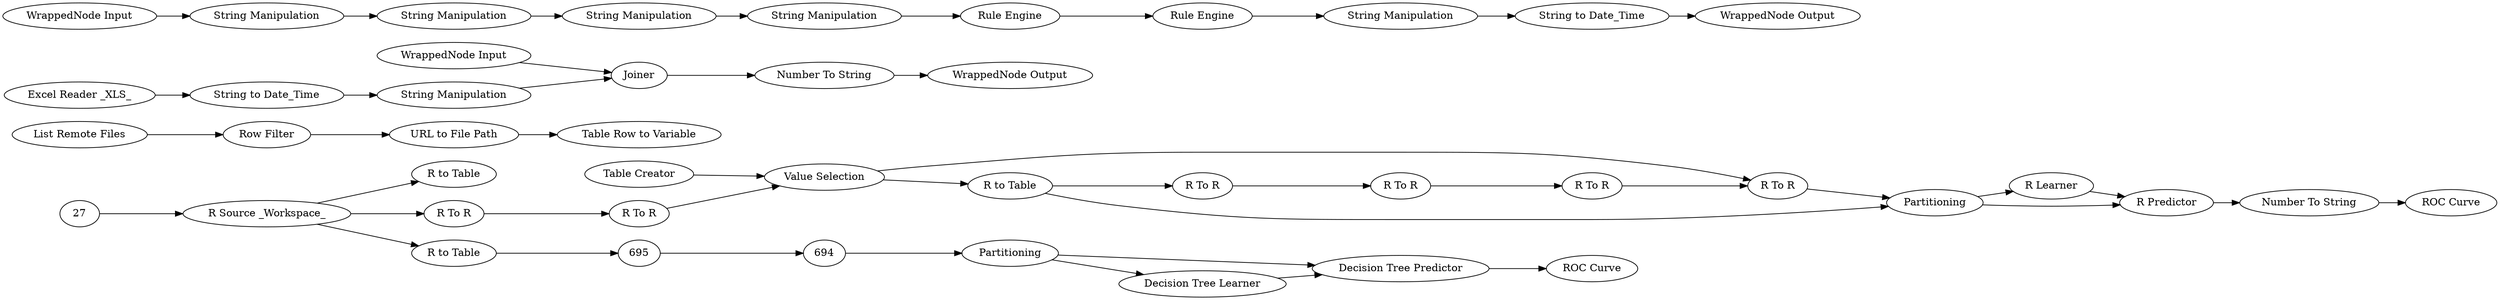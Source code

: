 digraph {
	2 [label="R Source _Workspace_"]
	3 [label="R to Table"]
	4 [label="R To R"]
	6 [label="R To R"]
	7 [label="R To R"]
	8 [label="R To R"]
	9 [label="R To R"]
	10 [label="R To R"]
	11 [label="Table Creator"]
	12 [label="Value Selection"]
	13 [label="WrappedNode Input"]
	14 [label="WrappedNode Output"]
	13 [label="R to Table"]
	14 [label=Partitioning]
	17 [label="R Learner"]
	19 [label="R Predictor"]
	20 [label="ROC Curve"]
	22 [label="Number To String"]
	24 [label="List Remote Files"]
	26 [label="Table Row to Variable"]
	28 [label="Row Filter"]
	29 [label="URL to File Path"]
	693 [label=Partitioning]
	641 [label="String Manipulation"]
	642 [label="String to Date_Time"]
	656 [label=Joiner]
	681 [label="WrappedNode Input"]
	682 [label="WrappedNode Output"]
	684 [label="Number To String"]
	700 [label="Excel Reader _XLS_"]
	592 [label="String to Date_Time"]
	595 [label="String Manipulation"]
	596 [label="String Manipulation"]
	597 [label="String Manipulation"]
	598 [label="String Manipulation"]
	599 [label="String Manipulation"]
	601 [label="Rule Engine"]
	602 [label="Rule Engine"]
	603 [label="WrappedNode Input"]
	604 [label="WrappedNode Output"]
	696 [label="R to Table"]
	697 [label="Decision Tree Predictor"]
	698 [label="ROC Curve"]
	699 [label="Decision Tree Learner"]
	7 -> 8
	8 -> 9
	9 -> 10
	10 -> 14
	11 -> 12
	12 -> 10
	13 -> 7
	24 -> 28
	28 -> 29
	29 -> 26
	641 -> 656
	642 -> 641
	656 -> 684
	681 -> 656
	684 -> 682
	700 -> 642
	592 -> 604
	595 -> 596
	596 -> 597
	597 -> 598
	598 -> 601
	599 -> 592
	601 -> 602
	602 -> 599
	603 -> 595
	2 -> 3
	2 -> 4
	2 -> 696
	4 -> 6
	6 -> 12
	12 -> 13
	13 -> 14
	14 -> 19
	14 -> 17
	17 -> 19
	19 -> 22
	22 -> 20
	27 -> 2
	693 -> 697
	693 -> 699
	694 -> 693
	695 -> 694
	696 -> 695
	697 -> 698
	699 -> 697
	rankdir=LR
}
